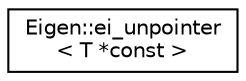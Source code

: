digraph "Graphical Class Hierarchy"
{
  edge [fontname="Helvetica",fontsize="10",labelfontname="Helvetica",labelfontsize="10"];
  node [fontname="Helvetica",fontsize="10",shape=record];
  rankdir="LR";
  Node1 [label="Eigen::ei_unpointer\l\< T *const  \>",height=0.2,width=0.4,color="black", fillcolor="white", style="filled",URL="$struct_eigen_1_1ei__unpointer_3_01_t_01_5const_01_01_4.html"];
}
